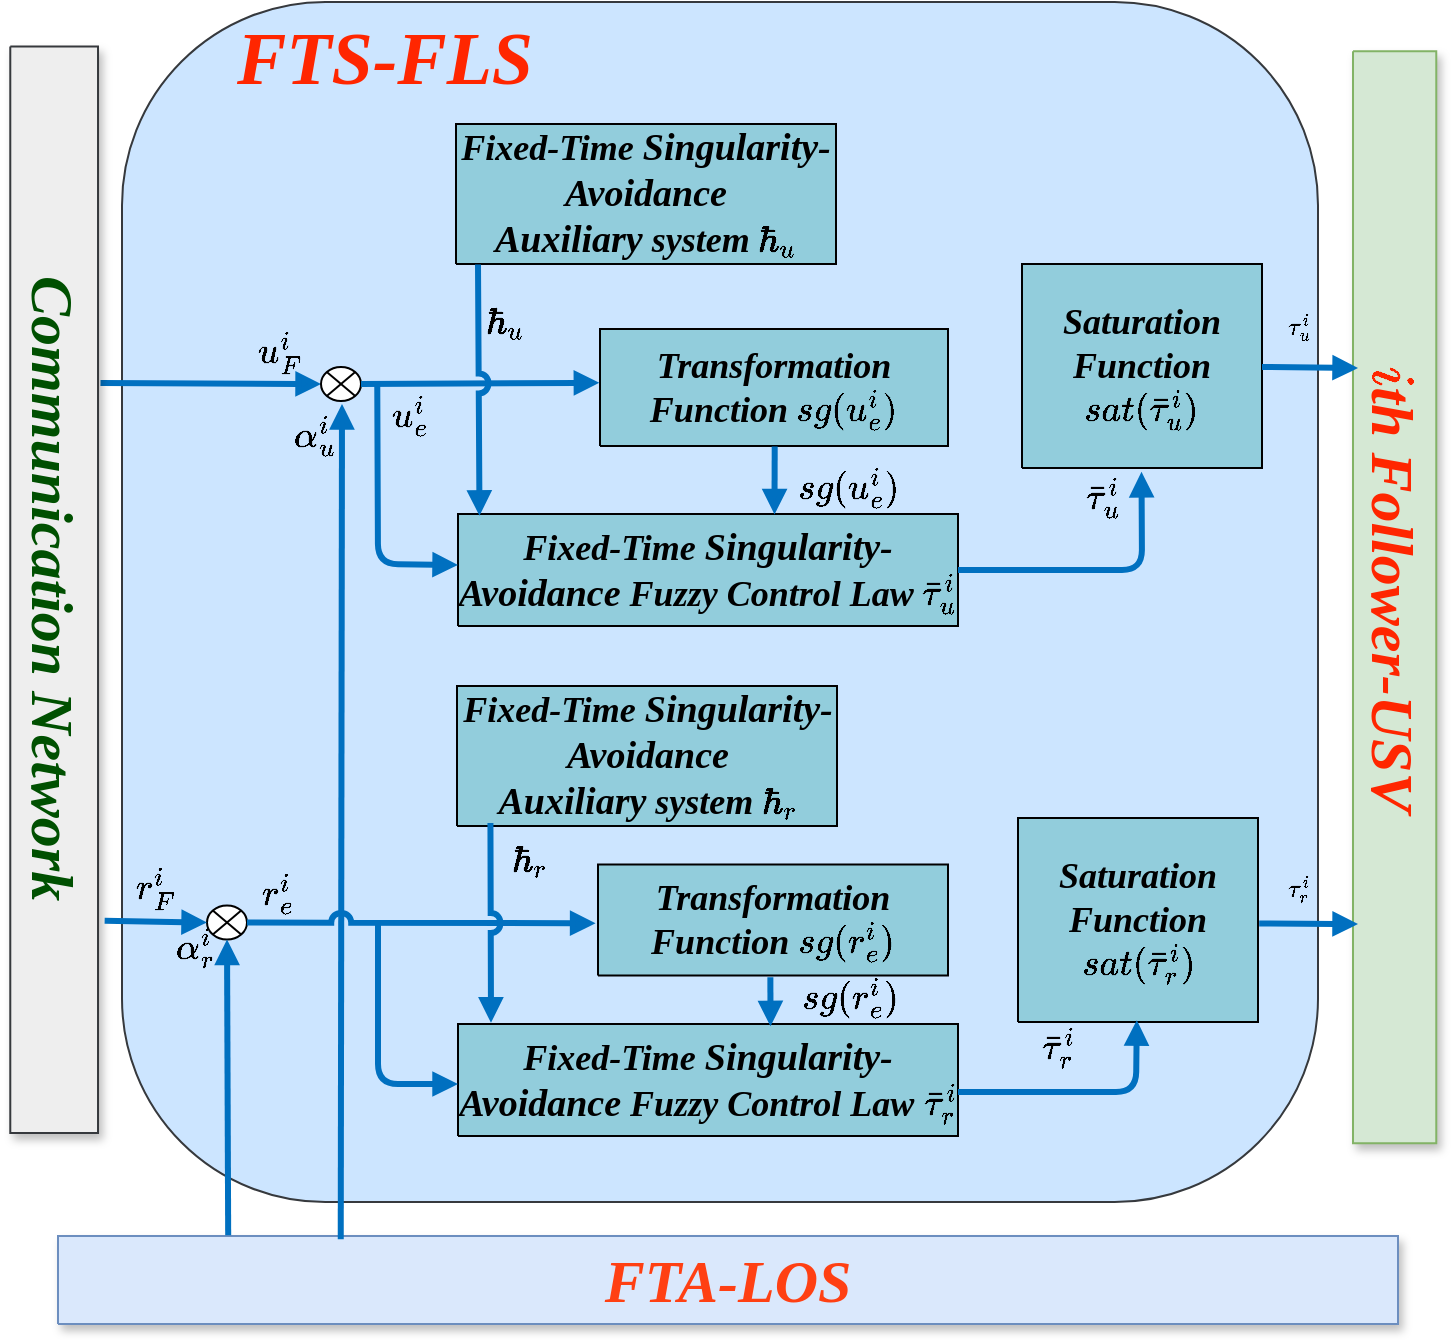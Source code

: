 <mxfile version="26.2.12">
  <diagram name="第 1 页" id="sWGM-UPHuhNV0WwYYYgb">
    <mxGraphModel dx="1664" dy="2265" grid="1" gridSize="10" guides="1" tooltips="1" connect="1" arrows="1" fold="1" page="1" pageScale="1" pageWidth="1169" pageHeight="827" math="1" shadow="0">
      <root>
        <mxCell id="0" />
        <mxCell id="1" parent="0" />
        <mxCell id="FT-b5UL9HTG5DTIhjW9u-1" value="" style="rounded=1;whiteSpace=wrap;html=1;fillColor=#cce5ff;strokeColor=#36393d;arcSize=17;" parent="1" vertex="1">
          <mxGeometry x="322" y="-771" width="598" height="600" as="geometry" />
        </mxCell>
        <UserObject label="&lt;span style=&quot;caret-color: rgb(255, 64, 19); color: rgb(255, 64, 19); font-family: &amp;quot;Times New Roman&amp;quot;; font-weight: 700;&quot;&gt;&lt;font style=&quot;font-size: 30px;&quot;&gt;FTA-LOS&lt;/font&gt;&lt;/span&gt;" tags="流程图" id="FT-b5UL9HTG5DTIhjW9u-2">
          <mxCell style="verticalAlign=middle;align=center;overflow=width;vsdxID=235;rotation=0;fillColor=#dae8fc;shape=stencil(nZBLDoAgDERP0z3SIyjew0SURgSD+Lu9kMZoXLhwN9O+tukAlrNpJg1SzDH4QW/URgNYgZTkjA4UkwJUgGXng+6DX1zLfmoymdXo17xh5zmRJ6Q42BWCfc2oJfdAr+Yv+AP9Cb7OJ3H/2JG1HNGz/84klThPVCc=);strokeColor=#6c8ebf;shadow=1;spacingTop=-1;spacingBottom=-1;spacingLeft=-1;spacingRight=-1;points=[[1,0.5,0],[0.5,0.5,0],[0.5,0,0]];labelBackgroundColor=none;rounded=0;html=1;whiteSpace=wrap;fontStyle=2" parent="1" vertex="1">
            <mxGeometry x="290" y="-154" width="670" height="44" as="geometry" />
          </mxCell>
        </UserObject>
        <UserObject label="&lt;font style=&quot;font-size: 18px;&quot; face=&quot;Times New Roman&quot;&gt;&lt;i&gt;&lt;b&gt;Transformation Function \(sg(u_e^i)\)&lt;/b&gt;&lt;/i&gt;&lt;/font&gt;" tags="流程图" id="FT-b5UL9HTG5DTIhjW9u-3">
          <mxCell style="verticalAlign=middle;align=center;overflow=width;vsdxID=280;fillColor=#92cddc;gradientColor=none;shape=stencil(nZBLDoAgDERP0z3SIyjew0SURgSD+Lu9kMZoXLhwN9O+tukAlrNpJg1SzDH4QW/URgNYgZTkjA4UkwJUgGXng+6DX1zLfmoymdXo17xh5zmRJ6Q42BWCfc2oJfdAr+Yv+AP9Cb7OJ3H/2JG1HNGz/84klThPVCc=);strokeColor=#000000;spacingTop=-1;spacingBottom=-1;spacingLeft=-1;spacingRight=-1;points=[[1,0.5,0],[0.5,0.5,0],[0.5,0,0]];labelBackgroundColor=none;rounded=0;html=1;whiteSpace=wrap;" parent="1" vertex="1">
            <mxGeometry x="561" y="-607.5" width="174" height="58.5" as="geometry" />
          </mxCell>
        </UserObject>
        <UserObject label="" tags="连接线" id="FT-b5UL9HTG5DTIhjW9u-4">
          <mxCell style="vsdxID=289;edgeStyle=none;startArrow=none;endArrow=block;startSize=5;endSize=5;strokeWidth=3;strokeColor=#0070c0;spacingTop=0;spacingBottom=0;spacingLeft=0;spacingRight=0;verticalAlign=middle;html=1;labelBackgroundColor=#FFFFFF;rounded=0;exitX=0.226;exitY=-0.031;exitDx=0;exitDy=0;exitPerimeter=0;entryX=0;entryY=0.5;entryDx=0;entryDy=0;" parent="1" target="FT-b5UL9HTG5DTIhjW9u-12" edge="1">
            <mxGeometry relative="1" as="geometry">
              <mxPoint as="offset" />
              <Array as="points" />
              <mxPoint x="311.24" y="-580.5" as="sourcePoint" />
              <mxPoint x="400" y="-580" as="targetPoint" />
            </mxGeometry>
          </mxCell>
        </UserObject>
        <mxCell id="FT-b5UL9HTG5DTIhjW9u-5" parent="1" vertex="1">
          <mxGeometry x="398.5" y="-563" as="geometry" />
        </mxCell>
        <mxCell id="FT-b5UL9HTG5DTIhjW9u-6" parent="1" vertex="1">
          <mxGeometry x="400.5" y="-580" as="geometry" />
        </mxCell>
        <mxCell id="FT-b5UL9HTG5DTIhjW9u-7" value="&lt;i style=&quot;font-weight: 400; color: rgb(255, 38, 0);&quot;&gt;&lt;b&gt;&lt;font style=&quot;font-size: 37px;&quot;&gt;FTS-FLS&lt;/font&gt;&lt;/b&gt;&lt;/i&gt;" style="text;html=1;align=center;verticalAlign=middle;whiteSpace=wrap;rounded=0;fontFamily=Times New Roman;fontStyle=3;fontSize=14;fontColor=light-dark(#ff4013, #ededed);" parent="1" vertex="1">
          <mxGeometry x="350" y="-760" width="207" height="35" as="geometry" />
        </mxCell>
        <UserObject label="&lt;div&gt;&lt;font style=&quot;font-family: &amp;quot;Times New Roman&amp;quot;; direction: ltr; letter-spacing: 0px; line-height: 120%; opacity: 1; color: light-dark(rgb(255, 38, 0), rgb(237, 237, 237)); font-size: 30px;&quot;&gt;&lt;font style=&quot;letter-spacing: 0px; direction: ltr; line-height: 27.096px; opacity: 1;&quot;&gt;&lt;i&gt;&lt;b&gt;\(i\)&lt;/b&gt;&lt;/i&gt;&lt;/font&gt;&lt;font face=&quot;Times New Roman&quot;&gt;&lt;span style=&quot;caret-color: rgb(255, 38, 0);&quot;&gt;&lt;b&gt;&lt;i&gt;th&amp;nbsp;&lt;/i&gt;&lt;/b&gt;&lt;/span&gt;&lt;/font&gt;&lt;i&gt;&lt;b&gt;Follower-USV&amp;nbsp;&lt;/b&gt;&lt;/i&gt;&lt;/font&gt;&lt;/div&gt;" tags="流程图" id="FT-b5UL9HTG5DTIhjW9u-8">
          <mxCell style="verticalAlign=middle;align=center;overflow=width;vsdxID=288;rotation=90;fillColor=#d5e8d4;shape=stencil(nZBLDoAgDERP0z3SIyjew0SURgSD+Lu9kMZoXLhwN9O+tukAlrNpJg1SzDH4QW/URgNYgZTkjA4UkwJUgGXng+6DX1zLfmoymdXo17xh5zmRJ6Q42BWCfc2oJfdAr+Yv+AP9Cb7OJ3H/2JG1HNGz/84klThPVCc=);strokeColor=#82b366;shadow=1;spacingTop=-1;spacingBottom=-1;spacingLeft=-1;spacingRight=-1;points=[[1,0.5,0],[0.5,0.5,0],[0.5,0,0]];labelBackgroundColor=none;rounded=0;html=1;whiteSpace=wrap;" parent="1" vertex="1">
            <mxGeometry x="685.32" y="-494.18" width="546" height="41.63" as="geometry" />
          </mxCell>
        </UserObject>
        <UserObject label="&lt;font style=&quot;font-size: 18px;&quot; face=&quot;Times New Roman&quot;&gt;&lt;i&gt;&lt;b&gt;Transformation Function \(sg(r_e^i)\)&lt;/b&gt;&lt;/i&gt;&lt;/font&gt;" tags="流程图" id="FT-b5UL9HTG5DTIhjW9u-9">
          <mxCell style="verticalAlign=middle;align=center;overflow=width;vsdxID=280;fillColor=#92cddc;gradientColor=none;shape=stencil(nZBLDoAgDERP0z3SIyjew0SURgSD+Lu9kMZoXLhwN9O+tukAlrNpJg1SzDH4QW/URgNYgZTkjA4UkwJUgGXng+6DX1zLfmoymdXo17xh5zmRJ6Q42BWCfc2oJfdAr+Yv+AP9Cb7OJ3H/2JG1HNGz/84klThPVCc=);strokeColor=#000000;spacingTop=-1;spacingBottom=-1;spacingLeft=-1;spacingRight=-1;points=[[1,0.5,0],[0.5,0.5,0],[0.5,0,0]];labelBackgroundColor=none;rounded=0;html=1;whiteSpace=wrap;" parent="1" vertex="1">
            <mxGeometry x="560" y="-339.75" width="175" height="55.5" as="geometry" />
          </mxCell>
        </UserObject>
        <UserObject label="&lt;font style=&quot;font-size: 30px;&quot; face=&quot;Times New Roman&quot; color=&quot;rgb(255, 64, 19)&quot;&gt;&lt;span style=&quot;caret-color: rgb(255, 64, 19);&quot;&gt;&lt;b&gt;Communication Network&lt;/b&gt;&lt;/span&gt;&lt;/font&gt;" tags="流程图" id="FT-b5UL9HTG5DTIhjW9u-11">
          <mxCell style="verticalAlign=middle;align=center;overflow=width;vsdxID=235;rotation=90;fillColor=#eeeeee;shape=stencil(nZBLDoAgDERP0z3SIyjew0SURgSD+Lu9kMZoXLhwN9O+tukAlrNpJg1SzDH4QW/URgNYgZTkjA4UkwJUgGXng+6DX1zLfmoymdXo17xh5zmRJ6Q42BWCfc2oJfdAr+Yv+AP9Cb7OJ3H/2JG1HNGz/84klThPVCc=);strokeColor=#36393d;shadow=1;spacingTop=-1;spacingBottom=-1;spacingLeft=-1;spacingRight=-1;points=[[1,0.5,0],[0.5,0.5,0],[0.5,0,0]];labelBackgroundColor=none;rounded=0;html=1;whiteSpace=wrap;fontStyle=2" parent="1" vertex="1">
            <mxGeometry x="16.45" y="-499.05" width="543.25" height="43.87" as="geometry" />
          </mxCell>
        </UserObject>
        <mxCell id="FT-b5UL9HTG5DTIhjW9u-12" value="" style="shape=sumEllipse;perimeter=ellipsePerimeter;whiteSpace=wrap;html=1;backgroundOutline=1;" parent="1" vertex="1">
          <mxGeometry x="421.5" y="-588.5" width="20" height="17" as="geometry" />
        </mxCell>
        <mxCell id="FT-b5UL9HTG5DTIhjW9u-13" value="" style="shape=sumEllipse;perimeter=ellipsePerimeter;whiteSpace=wrap;html=1;backgroundOutline=1;" parent="1" vertex="1">
          <mxGeometry x="364.5" y="-319.25" width="20" height="17" as="geometry" />
        </mxCell>
        <UserObject label="" tags="连接线" id="FT-b5UL9HTG5DTIhjW9u-15">
          <mxCell style="vsdxID=289;edgeStyle=none;startArrow=none;endArrow=block;startSize=5;endSize=5;strokeWidth=3;strokeColor=#0070c0;spacingTop=0;spacingBottom=0;spacingLeft=0;spacingRight=0;verticalAlign=middle;html=1;labelBackgroundColor=#FFFFFF;rounded=0;jumpStyle=arc;exitX=0.211;exitY=0.036;exitDx=0;exitDy=0;exitPerimeter=0;" parent="1" source="FT-b5UL9HTG5DTIhjW9u-2" edge="1">
            <mxGeometry relative="1" as="geometry">
              <mxPoint as="offset" />
              <Array as="points" />
              <mxPoint x="440" y="-173" as="sourcePoint" />
              <mxPoint x="432" y="-570" as="targetPoint" />
            </mxGeometry>
          </mxCell>
        </UserObject>
        <UserObject label="" tags="连接线" id="FT-b5UL9HTG5DTIhjW9u-16">
          <mxCell style="vsdxID=289;edgeStyle=none;startArrow=none;endArrow=block;startSize=5;endSize=5;strokeWidth=3;strokeColor=#0070c0;spacingTop=0;spacingBottom=0;spacingLeft=0;spacingRight=0;verticalAlign=middle;html=1;labelBackgroundColor=#FFFFFF;rounded=0;entryX=0.5;entryY=1;entryDx=0;entryDy=0;exitX=0.127;exitY=-0.008;exitDx=0;exitDy=0;exitPerimeter=0;" parent="1" target="FT-b5UL9HTG5DTIhjW9u-13" edge="1" source="FT-b5UL9HTG5DTIhjW9u-2">
            <mxGeometry relative="1" as="geometry">
              <mxPoint as="offset" />
              <Array as="points" />
              <mxPoint x="375" y="-173" as="sourcePoint" />
              <mxPoint x="366" y="-463" as="targetPoint" />
            </mxGeometry>
          </mxCell>
        </UserObject>
        <UserObject label="" tags="连接线" id="FT-b5UL9HTG5DTIhjW9u-18">
          <mxCell style="vsdxID=289;edgeStyle=none;startArrow=none;endArrow=block;startSize=5;endSize=5;strokeWidth=3;strokeColor=#0070c0;spacingTop=0;spacingBottom=0;spacingLeft=0;spacingRight=0;verticalAlign=middle;html=1;labelBackgroundColor=#FFFFFF;rounded=0;exitX=0.825;exitY=-0.099;exitDx=0;exitDy=0;exitPerimeter=0;entryX=0;entryY=0.5;entryDx=0;entryDy=0;" parent="1" target="FT-b5UL9HTG5DTIhjW9u-13" edge="1">
            <mxGeometry relative="1" as="geometry">
              <mxPoint as="offset" />
              <Array as="points" />
              <mxPoint x="313.322" y="-311.564" as="sourcePoint" />
              <mxPoint x="394.5" y="-324.21" as="targetPoint" />
            </mxGeometry>
          </mxCell>
        </UserObject>
        <UserObject label="&lt;b&gt;&lt;i&gt;&lt;font style=&quot;font-size: 18px;&quot; face=&quot;Times New Roman&quot;&gt;Fixed-Time&amp;nbsp;&lt;/font&gt;&lt;font style=&quot;font-size: 19px;&quot; face=&quot;Times New Roman&quot;&gt;Singularity-Avoidance&lt;/font&gt;&lt;font size=&quot;4&quot; face=&quot;Times New Roman&quot;&gt;&amp;nbsp;Fuzzy Control Law \(\bar{\tau}_u^i\)&lt;/font&gt;&lt;/i&gt;&lt;/b&gt;" tags="流程图" id="FT-b5UL9HTG5DTIhjW9u-20">
          <mxCell style="verticalAlign=middle;align=center;overflow=width;vsdxID=280;fillColor=#92cddc;gradientColor=none;shape=stencil(nZBLDoAgDERP0z3SIyjew0SURgSD+Lu9kMZoXLhwN9O+tukAlrNpJg1SzDH4QW/URgNYgZTkjA4UkwJUgGXng+6DX1zLfmoymdXo17xh5zmRJ6Q42BWCfc2oJfdAr+Yv+AP9Cb7OJ3H/2JG1HNGz/84klThPVCc=);strokeColor=#000000;spacingTop=-1;spacingBottom=-1;spacingLeft=-1;spacingRight=-1;points=[[1,0.5,0],[0.5,0.5,0],[0.5,0,0]];labelBackgroundColor=none;rounded=0;html=1;whiteSpace=wrap;" parent="1" vertex="1">
            <mxGeometry x="490" y="-515" width="250" height="56" as="geometry" />
          </mxCell>
        </UserObject>
        <UserObject label="&lt;b&gt;&lt;i&gt;&lt;font style=&quot;font-size: 18px;&quot; face=&quot;Times New Roman&quot;&gt;Fixed-Time&amp;nbsp;&lt;/font&gt;&lt;font style=&quot;font-size: 19px;&quot; face=&quot;Times New Roman&quot;&gt;Singularity-Avoidance&lt;/font&gt;&lt;font size=&quot;4&quot; face=&quot;Times New Roman&quot;&gt;&amp;nbsp;Fuzzy Control Law \(\bar{\tau}_r^i\)&lt;/font&gt;&lt;/i&gt;&lt;/b&gt;" tags="流程图" id="FT-b5UL9HTG5DTIhjW9u-22">
          <mxCell style="verticalAlign=middle;align=center;overflow=width;vsdxID=280;fillColor=#92cddc;gradientColor=none;shape=stencil(nZBLDoAgDERP0z3SIyjew0SURgSD+Lu9kMZoXLhwN9O+tukAlrNpJg1SzDH4QW/URgNYgZTkjA4UkwJUgGXng+6DX1zLfmoymdXo17xh5zmRJ6Q42BWCfc2oJfdAr+Yv+AP9Cb7OJ3H/2JG1HNGz/84klThPVCc=);strokeColor=#000000;spacingTop=-1;spacingBottom=-1;spacingLeft=-1;spacingRight=-1;points=[[1,0.5,0],[0.5,0.5,0],[0.5,0,0]];labelBackgroundColor=none;rounded=0;html=1;whiteSpace=wrap;" parent="1" vertex="1">
            <mxGeometry x="490" y="-260" width="250" height="56" as="geometry" />
          </mxCell>
        </UserObject>
        <mxCell id="FT-b5UL9HTG5DTIhjW9u-23" value="&lt;i style=&quot;caret-color: rgb(0, 0, 0); color: rgb(0, 0, 0); font-family: &amp;quot;Times New Roman&amp;quot;; font-size: 18px; font-variant-caps: normal; font-weight: 400; letter-spacing: normal; text-align: center; text-indent: 0px; text-transform: none; white-space: normal; word-spacing: 0px; -webkit-text-stroke-width: 0px; text-decoration: none;&quot;&gt;&lt;b&gt;&lt;span class=&quot;Apple-converted-space&quot;&gt;&amp;nbsp;&lt;/span&gt;\(u_F^i\)&lt;/b&gt;&lt;/i&gt;" style="text;whiteSpace=wrap;html=1;" parent="1" vertex="1">
          <mxGeometry x="383.25" y="-613.5" width="34.5" height="32" as="geometry" />
        </mxCell>
        <mxCell id="FT-b5UL9HTG5DTIhjW9u-24" value="&lt;i style=&quot;caret-color: rgb(0, 0, 0); color: rgb(0, 0, 0); font-family: &amp;quot;Times New Roman&amp;quot;; font-size: 18px; font-variant-caps: normal; font-weight: 400; letter-spacing: normal; text-align: center; text-indent: 0px; text-transform: none; white-space: normal; word-spacing: 0px; -webkit-text-stroke-width: 0px; text-decoration: none;&quot;&gt;&lt;b&gt;&lt;span class=&quot;Apple-converted-space&quot;&gt;&amp;nbsp;&lt;/span&gt;\(\alpha_u^i\)&lt;/b&gt;&lt;/i&gt;" style="text;whiteSpace=wrap;html=1;" parent="1" vertex="1">
          <mxGeometry x="400.5" y="-571.5" width="27" height="56.5" as="geometry" />
        </mxCell>
        <mxCell id="FT-b5UL9HTG5DTIhjW9u-25" value="&lt;i style=&quot;caret-color: rgb(0, 0, 0); color: rgb(0, 0, 0); font-family: &amp;quot;Times New Roman&amp;quot;; font-size: 18px; font-variant-caps: normal; font-weight: 400; letter-spacing: normal; text-align: center; text-indent: 0px; text-transform: none; white-space: normal; word-spacing: 0px; -webkit-text-stroke-width: 0px; text-decoration: none;&quot;&gt;&lt;b&gt;&lt;span class=&quot;Apple-converted-space&quot;&gt;&amp;nbsp;&lt;/span&gt;\(r_F^i\)&lt;/b&gt;&lt;/i&gt;" style="text;whiteSpace=wrap;html=1;" parent="1" vertex="1">
          <mxGeometry x="322" y="-344.75" width="38" height="40" as="geometry" />
        </mxCell>
        <mxCell id="FT-b5UL9HTG5DTIhjW9u-28" value="&lt;i style=&quot;caret-color: rgb(0, 0, 0); color: rgb(0, 0, 0); font-family: &amp;quot;Times New Roman&amp;quot;; font-size: 18px; font-variant-caps: normal; font-weight: 400; letter-spacing: normal; text-align: center; text-indent: 0px; text-transform: none; white-space: normal; word-spacing: 0px; -webkit-text-stroke-width: 0px; text-decoration: none;&quot;&gt;&lt;b&gt;&lt;span class=&quot;Apple-converted-space&quot;&gt;&amp;nbsp;&lt;/span&gt;\(\alpha_r^i\)&lt;/b&gt;&lt;/i&gt;" style="text;whiteSpace=wrap;html=1;" parent="1" vertex="1">
          <mxGeometry x="342" y="-315" width="38" height="40" as="geometry" />
        </mxCell>
        <UserObject label="" tags="连接线" id="FT-b5UL9HTG5DTIhjW9u-29">
          <mxCell style="vsdxID=289;edgeStyle=none;startArrow=none;endArrow=block;startSize=5;endSize=5;strokeWidth=3;strokeColor=#0070c0;spacingTop=0;spacingBottom=0;spacingLeft=0;spacingRight=0;verticalAlign=middle;html=1;labelBackgroundColor=#FFFFFF;rounded=0;exitX=1;exitY=0.5;exitDx=0;exitDy=0;entryX=-0.002;entryY=0.46;entryDx=0;entryDy=0;entryPerimeter=0;" parent="1" source="FT-b5UL9HTG5DTIhjW9u-12" target="FT-b5UL9HTG5DTIhjW9u-3" edge="1">
            <mxGeometry relative="1" as="geometry">
              <mxPoint as="offset" />
              <Array as="points" />
              <mxPoint x="451" y="-579" as="sourcePoint" />
              <mxPoint x="489" y="-579" as="targetPoint" />
            </mxGeometry>
          </mxCell>
        </UserObject>
        <UserObject label="" tags="连接线" id="FT-b5UL9HTG5DTIhjW9u-30">
          <mxCell style="vsdxID=289;edgeStyle=none;startArrow=none;endArrow=block;startSize=5;endSize=5;strokeWidth=3;strokeColor=#0070c0;spacingTop=0;spacingBottom=0;spacingLeft=0;spacingRight=0;verticalAlign=middle;html=1;labelBackgroundColor=#FFFFFF;rounded=0;exitX=1;exitY=0.5;exitDx=0;exitDy=0;comic=0;enumerate=0;orthogonal=0;orthogonalLoop=0;ignoreEdge=0;noJump=0;metaEdit=0;fixDash=0;deletable=1;cloneable=1;movable=1;bendable=1;backgroundOutline=0;editable=1;resizable=1;rotatable=1;locked=0;connectable=1;anchorPointDirection=1;endFill=1;jumpStyle=arc;entryX=-0.007;entryY=0.529;entryDx=0;entryDy=0;entryPerimeter=0;" parent="1" source="FT-b5UL9HTG5DTIhjW9u-13" target="FT-b5UL9HTG5DTIhjW9u-9" edge="1">
            <mxGeometry relative="1" as="geometry">
              <mxPoint as="offset" />
              <Array as="points" />
              <mxPoint x="399.5" y="-340.7" as="sourcePoint" />
              <mxPoint x="453" y="-340.5" as="targetPoint" />
            </mxGeometry>
          </mxCell>
        </UserObject>
        <UserObject label="" tags="连接线" id="FT-b5UL9HTG5DTIhjW9u-34">
          <mxCell style="vsdxID=289;edgeStyle=none;startArrow=none;endArrow=block;startSize=5;endSize=5;strokeWidth=3;strokeColor=#0070c0;spacingTop=0;spacingBottom=0;spacingLeft=0;spacingRight=0;verticalAlign=middle;html=1;labelBackgroundColor=#FFFFFF;rounded=0;exitX=0.502;exitY=1.005;exitDx=0;exitDy=0;exitPerimeter=0;entryX=0.633;entryY=0.004;entryDx=0;entryDy=0;entryPerimeter=0;" parent="1" source="FT-b5UL9HTG5DTIhjW9u-3" target="FT-b5UL9HTG5DTIhjW9u-20" edge="1">
            <mxGeometry relative="1" as="geometry">
              <mxPoint as="offset" />
              <Array as="points" />
              <mxPoint x="648.5" y="-543.036" as="sourcePoint" />
              <mxPoint x="648.5" y="-517.25" as="targetPoint" />
            </mxGeometry>
          </mxCell>
        </UserObject>
        <mxCell id="FT-b5UL9HTG5DTIhjW9u-35" value="&lt;i style=&quot;caret-color: rgb(0, 0, 0); color: rgb(0, 0, 0); font-family: &amp;quot;Times New Roman&amp;quot;; font-size: 18px; font-variant-caps: normal; font-weight: 400; letter-spacing: normal; text-align: center; text-indent: 0px; text-transform: none; white-space: normal; word-spacing: 0px; -webkit-text-stroke-width: 0px; text-decoration: none;&quot;&gt;&lt;b&gt;\(sg(u_e^i)\)&lt;/b&gt;&lt;/i&gt;" style="text;whiteSpace=wrap;html=1;" parent="1" vertex="1">
          <mxGeometry x="657.5" y="-545" width="60" height="30" as="geometry" />
        </mxCell>
        <mxCell id="FT-b5UL9HTG5DTIhjW9u-36" value="&lt;i style=&quot;caret-color: rgb(0, 0, 0); color: rgb(0, 0, 0); font-family: &amp;quot;Times New Roman&amp;quot;; font-size: 18px; font-variant-caps: normal; font-weight: 400; letter-spacing: normal; text-align: center; text-indent: 0px; text-transform: none; white-space: normal; word-spacing: 0px; -webkit-text-stroke-width: 0px; text-decoration: none;&quot;&gt;&lt;b&gt;&lt;span class=&quot;Apple-converted-space&quot;&gt;&amp;nbsp;&lt;/span&gt;\(u_e^i\)&lt;/b&gt;&lt;/i&gt;" style="text;whiteSpace=wrap;html=1;" parent="1" vertex="1">
          <mxGeometry x="450" y="-581.5" width="24.5" height="25" as="geometry" />
        </mxCell>
        <mxCell id="FT-b5UL9HTG5DTIhjW9u-37" value="&lt;i style=&quot;caret-color: rgb(0, 0, 0); color: rgb(0, 0, 0); font-family: &amp;quot;Times New Roman&amp;quot;; font-size: 18px; font-variant-caps: normal; font-weight: 400; letter-spacing: normal; text-align: center; text-indent: 0px; text-transform: none; white-space: normal; word-spacing: 0px; -webkit-text-stroke-width: 0px; text-decoration: none;&quot;&gt;&lt;b&gt;&lt;span class=&quot;Apple-converted-space&quot;&gt;&amp;nbsp;&lt;/span&gt;\(r_e^i\)&lt;/b&gt;&lt;/i&gt;" style="text;whiteSpace=wrap;html=1;" parent="1" vertex="1">
          <mxGeometry x="385" y="-342.25" width="27" height="27" as="geometry" />
        </mxCell>
        <UserObject label="" tags="连接线" id="FT-b5UL9HTG5DTIhjW9u-39">
          <mxCell style="vsdxID=289;edgeStyle=none;startArrow=none;endArrow=block;startSize=5;endSize=5;strokeWidth=3;strokeColor=#0070c0;spacingTop=0;spacingBottom=0;spacingLeft=0;spacingRight=0;verticalAlign=middle;html=1;labelBackgroundColor=#FFFFFF;rounded=0;exitX=0.5;exitY=1.021;exitDx=0;exitDy=0;exitPerimeter=0;entryX=0.625;entryY=0.021;entryDx=0;entryDy=0;entryPerimeter=0;" parent="1" target="FT-b5UL9HTG5DTIhjW9u-22" edge="1">
            <mxGeometry relative="1" as="geometry">
              <mxPoint as="offset" />
              <Array as="points" />
              <mxPoint x="646.19" y="-283.35" as="sourcePoint" />
              <mxPoint x="646.0" y="-250.754" as="targetPoint" />
            </mxGeometry>
          </mxCell>
        </UserObject>
        <mxCell id="FT-b5UL9HTG5DTIhjW9u-42" value="&lt;i style=&quot;caret-color: rgb(0, 0, 0); color: rgb(0, 0, 0); font-family: &amp;quot;Times New Roman&amp;quot;; font-size: 18px; font-variant-caps: normal; font-weight: 400; letter-spacing: normal; text-align: center; text-indent: 0px; text-transform: none; white-space: normal; word-spacing: 0px; -webkit-text-stroke-width: 0px; text-decoration: none;&quot;&gt;&lt;b&gt;\(sg(r_e^i)\)&lt;/b&gt;&lt;/i&gt;" style="text;whiteSpace=wrap;html=1;" parent="1" vertex="1">
          <mxGeometry x="660" y="-290.25" width="50" height="30" as="geometry" />
        </mxCell>
        <mxCell id="FT-b5UL9HTG5DTIhjW9u-48" value="&lt;b style=&quot;font-size: 12px; text-align: center;&quot;&gt;&lt;i&gt;&lt;font size=&quot;4&quot; face=&quot;Times New Roman&quot;&gt;\(\bar{\tau}_u^i\)&lt;/font&gt;&lt;/i&gt;&lt;/b&gt;" style="text;whiteSpace=wrap;html=1;fontSize=23;" parent="1" vertex="1">
          <mxGeometry x="802" y="-545" width="30" height="37.75" as="geometry" />
        </mxCell>
        <mxCell id="FT-b5UL9HTG5DTIhjW9u-49" value="&lt;b style=&quot;font-size: 12px; text-align: center;&quot;&gt;&lt;i&gt;&lt;font size=&quot;4&quot; face=&quot;Times New Roman&quot;&gt;\(\bar{\tau}_r^i\)&lt;/font&gt;&lt;/i&gt;&lt;/b&gt;" style="text;whiteSpace=wrap;html=1;fontSize=23;" parent="1" vertex="1">
          <mxGeometry x="780" y="-270" width="30" height="30" as="geometry" />
        </mxCell>
        <UserObject label="" tags="连接线" id="FT-b5UL9HTG5DTIhjW9u-54">
          <mxCell style="vsdxID=289;edgeStyle=none;startArrow=none;endArrow=block;startSize=5;endSize=5;strokeWidth=3;strokeColor=#0070c0;spacingTop=0;spacingBottom=0;spacingLeft=0;spacingRight=0;verticalAlign=middle;html=1;labelBackgroundColor=#FFFFFF;rounded=1;exitX=-0.015;exitY=0.066;exitDx=0;exitDy=0;exitPerimeter=0;entryX=0;entryY=0.455;entryDx=0;entryDy=0;entryPerimeter=0;curved=0;" parent="1" source="FT-b5UL9HTG5DTIhjW9u-36" target="FT-b5UL9HTG5DTIhjW9u-20" edge="1">
            <mxGeometry relative="1" as="geometry">
              <mxPoint as="offset" />
              <Array as="points">
                <mxPoint x="450" y="-490" />
              </Array>
              <mxPoint x="467" y="-220" as="sourcePoint" />
              <mxPoint x="489" y="-600" as="targetPoint" />
            </mxGeometry>
          </mxCell>
        </UserObject>
        <UserObject label="" tags="连接线" id="FT-b5UL9HTG5DTIhjW9u-56">
          <mxCell style="vsdxID=289;edgeStyle=none;startArrow=none;endArrow=block;startSize=5;endSize=5;strokeWidth=3;strokeColor=#0070c0;spacingTop=0;spacingBottom=0;spacingLeft=0;spacingRight=0;verticalAlign=middle;html=1;labelBackgroundColor=#FFFFFF;rounded=1;curved=0;" parent="1" edge="1">
            <mxGeometry relative="1" as="geometry">
              <mxPoint as="offset" />
              <Array as="points">
                <mxPoint x="450" y="-230" />
              </Array>
              <mxPoint x="450" y="-310" as="sourcePoint" />
              <mxPoint x="490" y="-230" as="targetPoint" />
            </mxGeometry>
          </mxCell>
        </UserObject>
        <UserObject label="&lt;font size=&quot;4&quot; face=&quot;Times New Roman&quot;&gt;&lt;b&gt;&lt;i&gt;Saturation Function \(sat(\bar{\tau}_u^i)\)&lt;/i&gt;&lt;/b&gt;&lt;/font&gt;" tags="流程图" id="FT-b5UL9HTG5DTIhjW9u-57">
          <mxCell style="verticalAlign=middle;align=center;overflow=width;vsdxID=280;fillColor=#92cddc;gradientColor=none;shape=stencil(nZBLDoAgDERP0z3SIyjew0SURgSD+Lu9kMZoXLhwN9O+tukAlrNpJg1SzDH4QW/URgNYgZTkjA4UkwJUgGXng+6DX1zLfmoymdXo17xh5zmRJ6Q42BWCfc2oJfdAr+Yv+AP9Cb7OJ3H/2JG1HNGz/84klThPVCc=);strokeColor=#000000;spacingTop=-1;spacingBottom=-1;spacingLeft=-1;spacingRight=-1;points=[[1,0.5,0],[0.5,0.5,0],[0.5,0,0]];labelBackgroundColor=none;rounded=0;html=1;whiteSpace=wrap;" parent="1" vertex="1">
            <mxGeometry x="772" y="-640" width="120" height="102" as="geometry" />
          </mxCell>
        </UserObject>
        <UserObject label="&lt;b&gt;&lt;i&gt;&lt;font style=&quot;font-size: 18px;&quot; face=&quot;Times New Roman&quot;&gt;Fixed-Time&amp;nbsp;&lt;/font&gt;&lt;font style=&quot;font-size: 19px;&quot; face=&quot;Times New Roman&quot;&gt;Singularity-Avoidance A&lt;/font&gt;&lt;/i&gt;&lt;/b&gt;&lt;font face=&quot;Times New Roman&quot;&gt;&lt;i&gt;&lt;b&gt;&lt;span style=&quot;font-size: 19px;&quot;&gt;uxiliary&lt;/span&gt;&lt;font size=&quot;4&quot;&gt;&amp;nbsp;system \(\hbar_u\)&lt;/font&gt;&lt;/b&gt;&lt;/i&gt;&lt;/font&gt;" tags="流程图" id="FT-b5UL9HTG5DTIhjW9u-58">
          <mxCell style="verticalAlign=middle;align=center;overflow=width;vsdxID=280;fillColor=#92cddc;gradientColor=none;shape=stencil(nZBLDoAgDERP0z3SIyjew0SURgSD+Lu9kMZoXLhwN9O+tukAlrNpJg1SzDH4QW/URgNYgZTkjA4UkwJUgGXng+6DX1zLfmoymdXo17xh5zmRJ6Q42BWCfc2oJfdAr+Yv+AP9Cb7OJ3H/2JG1HNGz/84klThPVCc=);strokeColor=#000000;spacingTop=-1;spacingBottom=-1;spacingLeft=-1;spacingRight=-1;points=[[1,0.5,0],[0.5,0.5,0],[0.5,0,0]];labelBackgroundColor=none;rounded=0;html=1;whiteSpace=wrap;fillStyle=auto;" parent="1" vertex="1">
            <mxGeometry x="489" y="-710" width="190" height="70" as="geometry" />
          </mxCell>
        </UserObject>
        <UserObject label="" tags="连接线" id="FT-b5UL9HTG5DTIhjW9u-60">
          <mxCell style="vsdxID=289;edgeStyle=none;startArrow=none;endArrow=block;startSize=5;endSize=5;strokeWidth=3;strokeColor=#0070c0;spacingTop=0;spacingBottom=0;spacingLeft=0;spacingRight=0;verticalAlign=middle;html=1;labelBackgroundColor=#FFFFFF;rounded=0;entryX=0.043;entryY=0.016;entryDx=0;entryDy=0;entryPerimeter=0;jumpStyle=arc;" parent="1" target="FT-b5UL9HTG5DTIhjW9u-20" edge="1">
            <mxGeometry relative="1" as="geometry">
              <mxPoint as="offset" />
              <Array as="points" />
              <mxPoint x="500" y="-639.73" as="sourcePoint" />
              <mxPoint x="500.0" y="-605.502" as="targetPoint" />
            </mxGeometry>
          </mxCell>
        </UserObject>
        <UserObject label="&lt;b&gt;&lt;i&gt;&lt;font style=&quot;font-size: 18px;&quot; face=&quot;Times New Roman&quot;&gt;Fixed-Time&amp;nbsp;&lt;/font&gt;&lt;font style=&quot;font-size: 19px;&quot; face=&quot;Times New Roman&quot;&gt;Singularity-Avoidance A&lt;/font&gt;&lt;/i&gt;&lt;/b&gt;&lt;font face=&quot;Times New Roman&quot;&gt;&lt;i&gt;&lt;b&gt;&lt;span style=&quot;font-size: 19px;&quot;&gt;uxiliary&lt;/span&gt;&lt;font size=&quot;4&quot;&gt;&amp;nbsp;system \(\hbar_r\)&lt;/font&gt;&lt;/b&gt;&lt;/i&gt;&lt;/font&gt;" tags="流程图" id="FT-b5UL9HTG5DTIhjW9u-61">
          <mxCell style="verticalAlign=middle;align=center;overflow=width;vsdxID=280;fillColor=#92cddc;gradientColor=none;shape=stencil(nZBLDoAgDERP0z3SIyjew0SURgSD+Lu9kMZoXLhwN9O+tukAlrNpJg1SzDH4QW/URgNYgZTkjA4UkwJUgGXng+6DX1zLfmoymdXo17xh5zmRJ6Q42BWCfc2oJfdAr+Yv+AP9Cb7OJ3H/2JG1HNGz/84klThPVCc=);strokeColor=#000000;spacingTop=-1;spacingBottom=-1;spacingLeft=-1;spacingRight=-1;points=[[1,0.5,0],[0.5,0.5,0],[0.5,0,0]];labelBackgroundColor=none;rounded=0;html=1;whiteSpace=wrap;" parent="1" vertex="1">
            <mxGeometry x="489.5" y="-429" width="190" height="70" as="geometry" />
          </mxCell>
        </UserObject>
        <mxCell id="FT-b5UL9HTG5DTIhjW9u-62" value="&lt;i style=&quot;caret-color: rgb(0, 0, 0); color: rgb(0, 0, 0); font-family: &amp;quot;Times New Roman&amp;quot;; font-size: 12px; font-variant-caps: normal; font-weight: 400; letter-spacing: normal; orphans: auto; text-align: center; text-indent: 0px; text-transform: none; white-space: normal; widows: auto; word-spacing: 0px; -webkit-text-stroke-width: 0px; text-decoration: none;&quot;&gt;&lt;b&gt;&lt;font size=&quot;4&quot;&gt;\(\hbar_u\)&lt;/font&gt;&lt;/b&gt;&lt;/i&gt;" style="text;whiteSpace=wrap;html=1;" parent="1" vertex="1">
          <mxGeometry x="502" y="-628.5" width="30" height="40" as="geometry" />
        </mxCell>
        <UserObject label="" tags="连接线" id="FT-b5UL9HTG5DTIhjW9u-63">
          <mxCell style="vsdxID=289;edgeStyle=none;startArrow=none;endArrow=block;startSize=5;endSize=5;strokeWidth=3;strokeColor=#0070c0;spacingTop=0;spacingBottom=0;spacingLeft=0;spacingRight=0;verticalAlign=middle;html=1;labelBackgroundColor=#FFFFFF;rounded=0;exitX=0.088;exitY=0.979;exitDx=0;exitDy=0;exitPerimeter=0;entryX=0.066;entryY=-0.011;entryDx=0;entryDy=0;entryPerimeter=0;jumpStyle=arc;" parent="1" source="FT-b5UL9HTG5DTIhjW9u-61" target="FT-b5UL9HTG5DTIhjW9u-22" edge="1">
            <mxGeometry relative="1" as="geometry">
              <mxPoint as="offset" />
              <Array as="points" />
              <mxPoint x="810.19" y="-529.1" as="sourcePoint" />
              <mxPoint x="810.0" y="-496.504" as="targetPoint" />
            </mxGeometry>
          </mxCell>
        </UserObject>
        <mxCell id="FT-b5UL9HTG5DTIhjW9u-64" value="&lt;i style=&quot;caret-color: rgb(0, 0, 0); color: rgb(0, 0, 0); font-family: &amp;quot;Times New Roman&amp;quot;; font-size: 12px; font-variant-caps: normal; font-weight: 400; letter-spacing: normal; orphans: auto; text-align: center; text-indent: 0px; text-transform: none; white-space: normal; widows: auto; word-spacing: 0px; -webkit-text-stroke-width: 0px; text-decoration: none;&quot;&gt;&lt;b&gt;&lt;font size=&quot;4&quot;&gt;&lt;span class=&quot;Apple-converted-space&quot;&gt;&amp;nbsp;&lt;/span&gt;\(\hbar_r\)&lt;/font&gt;&lt;/b&gt;&lt;/i&gt;" style="text;whiteSpace=wrap;html=1;" parent="1" vertex="1">
          <mxGeometry x="510" y="-359.25" width="30" height="40" as="geometry" />
        </mxCell>
        <UserObject label="" tags="连接线" id="FT-b5UL9HTG5DTIhjW9u-68">
          <mxCell style="vsdxID=289;edgeStyle=none;startArrow=none;endArrow=block;startSize=5;endSize=5;strokeWidth=3;strokeColor=#0070c0;spacingTop=0;spacingBottom=0;spacingLeft=0;spacingRight=0;verticalAlign=middle;html=1;labelBackgroundColor=#FFFFFF;rounded=1;exitX=1;exitY=0.5;exitDx=0;exitDy=0;exitPerimeter=0;entryX=0.498;entryY=1.019;entryDx=0;entryDy=0;entryPerimeter=0;curved=0;" parent="1" source="FT-b5UL9HTG5DTIhjW9u-20" target="FT-b5UL9HTG5DTIhjW9u-57" edge="1">
            <mxGeometry relative="1" as="geometry">
              <mxPoint as="offset" />
              <Array as="points">
                <mxPoint x="832" y="-487" />
              </Array>
              <mxPoint x="799" y="-500" as="sourcePoint" />
              <mxPoint x="839" y="-410" as="targetPoint" />
            </mxGeometry>
          </mxCell>
        </UserObject>
        <UserObject label="" tags="连接线" id="FT-b5UL9HTG5DTIhjW9u-69">
          <mxCell style="vsdxID=289;edgeStyle=none;startArrow=none;endArrow=block;startSize=5;endSize=5;strokeWidth=3;strokeColor=#0070c0;spacingTop=0;spacingBottom=0;spacingLeft=0;spacingRight=0;verticalAlign=middle;html=1;labelBackgroundColor=#FFFFFF;rounded=0;exitX=0.226;exitY=-0.031;exitDx=0;exitDy=0;exitPerimeter=0;" parent="1" edge="1">
            <mxGeometry relative="1" as="geometry">
              <mxPoint as="offset" />
              <Array as="points" />
              <mxPoint x="892.0" y="-588.5" as="sourcePoint" />
              <mxPoint x="940" y="-588" as="targetPoint" />
            </mxGeometry>
          </mxCell>
        </UserObject>
        <UserObject label="&lt;font size=&quot;4&quot; face=&quot;Times New Roman&quot;&gt;&lt;b&gt;&lt;i&gt;Saturation Function \(sat(\bar{\tau}_r^i)\)&lt;/i&gt;&lt;/b&gt;&lt;/font&gt;" tags="流程图" id="FT-b5UL9HTG5DTIhjW9u-70">
          <mxCell style="verticalAlign=middle;align=center;overflow=width;vsdxID=280;fillColor=#92cddc;gradientColor=none;shape=stencil(nZBLDoAgDERP0z3SIyjew0SURgSD+Lu9kMZoXLhwN9O+tukAlrNpJg1SzDH4QW/URgNYgZTkjA4UkwJUgGXng+6DX1zLfmoymdXo17xh5zmRJ6Q42BWCfc2oJfdAr+Yv+AP9Cb7OJ3H/2JG1HNGz/84klThPVCc=);strokeColor=#000000;spacingTop=-1;spacingBottom=-1;spacingLeft=-1;spacingRight=-1;points=[[1,0.5,0],[0.5,0.5,0],[0.5,0,0]];labelBackgroundColor=none;rounded=0;html=1;whiteSpace=wrap;" parent="1" vertex="1">
            <mxGeometry x="770" y="-363" width="120" height="102" as="geometry" />
          </mxCell>
        </UserObject>
        <UserObject label="" tags="连接线" id="FT-b5UL9HTG5DTIhjW9u-71">
          <mxCell style="vsdxID=289;edgeStyle=none;startArrow=none;endArrow=block;startSize=5;endSize=5;strokeWidth=3;strokeColor=#0070c0;spacingTop=0;spacingBottom=0;spacingLeft=0;spacingRight=0;verticalAlign=middle;html=1;labelBackgroundColor=#FFFFFF;rounded=1;exitX=1;exitY=0.5;exitDx=0;exitDy=0;exitPerimeter=0;entryX=0.495;entryY=0.991;entryDx=0;entryDy=0;entryPerimeter=0;curved=0;" parent="1" target="FT-b5UL9HTG5DTIhjW9u-70" edge="1">
            <mxGeometry relative="1" as="geometry">
              <mxPoint as="offset" />
              <Array as="points">
                <mxPoint x="829" y="-226" />
              </Array>
              <mxPoint x="740" y="-226" as="sourcePoint" />
              <mxPoint x="860" y="-260" as="targetPoint" />
            </mxGeometry>
          </mxCell>
        </UserObject>
        <UserObject label="" tags="连接线" id="FT-b5UL9HTG5DTIhjW9u-72">
          <mxCell style="vsdxID=289;edgeStyle=none;startArrow=none;endArrow=block;startSize=5;endSize=5;strokeWidth=3;strokeColor=#0070c0;spacingTop=0;spacingBottom=0;spacingLeft=0;spacingRight=0;verticalAlign=middle;html=1;labelBackgroundColor=#FFFFFF;rounded=0;exitX=1.005;exitY=0.517;exitDx=0;exitDy=0;exitPerimeter=0;" parent="1" source="FT-b5UL9HTG5DTIhjW9u-70" edge="1">
            <mxGeometry relative="1" as="geometry">
              <mxPoint as="offset" />
              <Array as="points" />
              <mxPoint x="902.0" y="-578.5" as="sourcePoint" />
              <mxPoint x="940" y="-310" as="targetPoint" />
            </mxGeometry>
          </mxCell>
        </UserObject>
        <mxCell id="FT-b5UL9HTG5DTIhjW9u-73" value="&lt;b style=&quot;caret-color: rgb(0, 0, 0); color: rgb(0, 0, 0); font-family: &amp;quot;Times New Roman&amp;quot;; font-style: normal; font-variant-caps: normal; letter-spacing: normal; text-align: center; text-indent: 0px; text-transform: none; white-space: normal; word-spacing: 0px; -webkit-text-stroke-width: 0px; text-decoration: none;&quot;&gt;&lt;i&gt;&lt;span class=&quot;Apple-converted-space&quot;&gt;&amp;nbsp;&lt;/span&gt;\(\tau_u^i\)&lt;/i&gt;&lt;/b&gt;" style="text;whiteSpace=wrap;html=1;" parent="1" vertex="1">
          <mxGeometry x="900" y="-623.5" width="20" height="30" as="geometry" />
        </mxCell>
        <mxCell id="FT-b5UL9HTG5DTIhjW9u-74" value="&lt;b style=&quot;caret-color: rgb(0, 0, 0); color: rgb(0, 0, 0); font-family: &amp;quot;Times New Roman&amp;quot;; font-style: normal; font-variant-caps: normal; letter-spacing: normal; text-align: center; text-indent: 0px; text-transform: none; white-space: normal; word-spacing: 0px; -webkit-text-stroke-width: 0px; text-decoration: none;&quot;&gt;&lt;i&gt;&lt;span class=&quot;Apple-converted-space&quot;&gt;&amp;nbsp;&lt;/span&gt;\(\tau_r^i\)&lt;/i&gt;&lt;/b&gt;" style="text;whiteSpace=wrap;html=1;" parent="1" vertex="1">
          <mxGeometry x="900" y="-341.75" width="20" height="30" as="geometry" />
        </mxCell>
      </root>
    </mxGraphModel>
  </diagram>
</mxfile>
